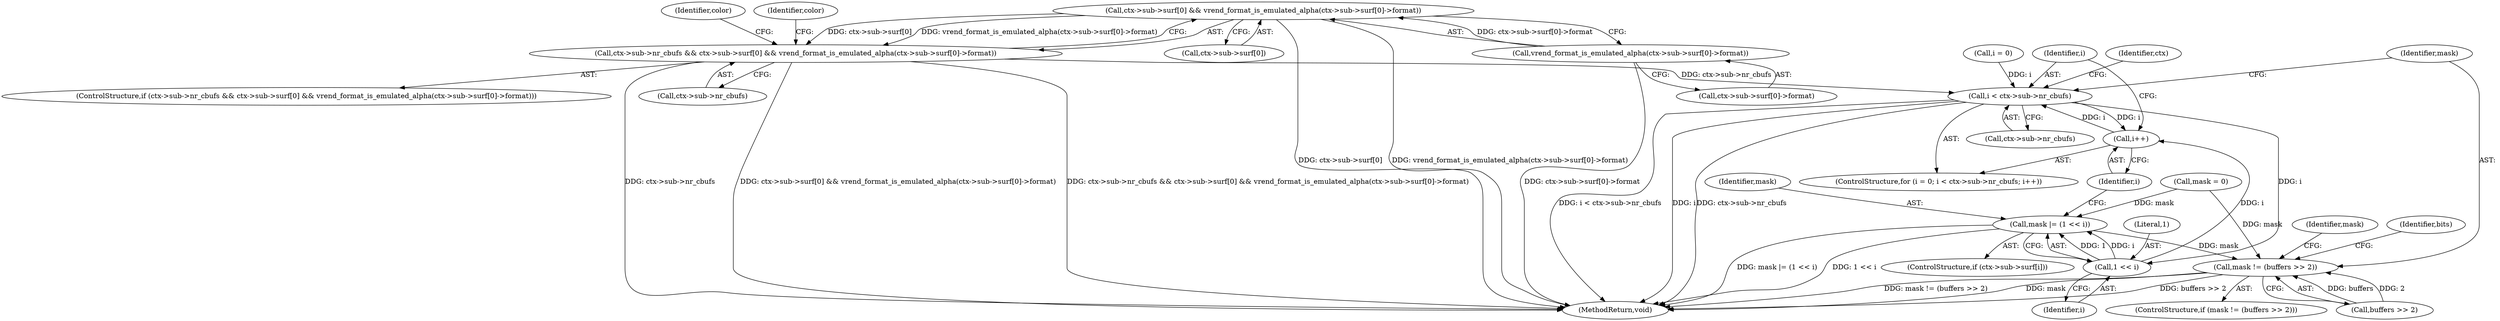 digraph "0_virglrenderer_48f67f60967f963b698ec8df57ec6912a43d6282@array" {
"1000171" [label="(Call,ctx->sub->surf[0] && vrend_format_is_emulated_alpha(ctx->sub->surf[0]->format))"];
"1000179" [label="(Call,vrend_format_is_emulated_alpha(ctx->sub->surf[0]->format))"];
"1000165" [label="(Call,ctx->sub->nr_cbufs && ctx->sub->surf[0] && vrend_format_is_emulated_alpha(ctx->sub->surf[0]->format))"];
"1000251" [label="(Call,i < ctx->sub->nr_cbufs)"];
"1000258" [label="(Call,i++)"];
"1000271" [label="(Call,1 << i)"];
"1000269" [label="(Call,mask |= (1 << i))"];
"1000275" [label="(Call,mask != (buffers >> 2))"];
"1000261" [label="(ControlStructure,if (ctx->sub->surf[i]))"];
"1000275" [label="(Call,mask != (buffers >> 2))"];
"1000179" [label="(Call,vrend_format_is_emulated_alpha(ctx->sub->surf[0]->format))"];
"1000243" [label="(Call,mask = 0)"];
"1000269" [label="(Call,mask |= (1 << i))"];
"1000276" [label="(Identifier,mask)"];
"1000172" [label="(Call,ctx->sub->surf[0])"];
"1000375" [label="(MethodReturn,void)"];
"1000251" [label="(Call,i < ctx->sub->nr_cbufs)"];
"1000171" [label="(Call,ctx->sub->surf[0] && vrend_format_is_emulated_alpha(ctx->sub->surf[0]->format))"];
"1000272" [label="(Literal,1)"];
"1000165" [label="(Call,ctx->sub->nr_cbufs && ctx->sub->surf[0] && vrend_format_is_emulated_alpha(ctx->sub->surf[0]->format))"];
"1000166" [label="(Call,ctx->sub->nr_cbufs)"];
"1000247" [label="(ControlStructure,for (i = 0; i < ctx->sub->nr_cbufs; i++))"];
"1000259" [label="(Identifier,i)"];
"1000271" [label="(Call,1 << i)"];
"1000265" [label="(Identifier,ctx)"];
"1000282" [label="(Identifier,mask)"];
"1000253" [label="(Call,ctx->sub->nr_cbufs)"];
"1000277" [label="(Call,buffers >> 2)"];
"1000338" [label="(Identifier,bits)"];
"1000164" [label="(ControlStructure,if (ctx->sub->nr_cbufs && ctx->sub->surf[0] && vrend_format_is_emulated_alpha(ctx->sub->surf[0]->format)))"];
"1000258" [label="(Call,i++)"];
"1000180" [label="(Call,ctx->sub->surf[0]->format)"];
"1000248" [label="(Call,i = 0)"];
"1000252" [label="(Identifier,i)"];
"1000273" [label="(Identifier,i)"];
"1000193" [label="(Identifier,color)"];
"1000204" [label="(Identifier,color)"];
"1000274" [label="(ControlStructure,if (mask != (buffers >> 2)))"];
"1000270" [label="(Identifier,mask)"];
"1000171" -> "1000165"  [label="AST: "];
"1000171" -> "1000172"  [label="CFG: "];
"1000171" -> "1000179"  [label="CFG: "];
"1000172" -> "1000171"  [label="AST: "];
"1000179" -> "1000171"  [label="AST: "];
"1000165" -> "1000171"  [label="CFG: "];
"1000171" -> "1000375"  [label="DDG: ctx->sub->surf[0]"];
"1000171" -> "1000375"  [label="DDG: vrend_format_is_emulated_alpha(ctx->sub->surf[0]->format)"];
"1000171" -> "1000165"  [label="DDG: ctx->sub->surf[0]"];
"1000171" -> "1000165"  [label="DDG: vrend_format_is_emulated_alpha(ctx->sub->surf[0]->format)"];
"1000179" -> "1000171"  [label="DDG: ctx->sub->surf[0]->format"];
"1000179" -> "1000180"  [label="CFG: "];
"1000180" -> "1000179"  [label="AST: "];
"1000179" -> "1000375"  [label="DDG: ctx->sub->surf[0]->format"];
"1000165" -> "1000164"  [label="AST: "];
"1000165" -> "1000166"  [label="CFG: "];
"1000166" -> "1000165"  [label="AST: "];
"1000193" -> "1000165"  [label="CFG: "];
"1000204" -> "1000165"  [label="CFG: "];
"1000165" -> "1000375"  [label="DDG: ctx->sub->nr_cbufs"];
"1000165" -> "1000375"  [label="DDG: ctx->sub->surf[0] && vrend_format_is_emulated_alpha(ctx->sub->surf[0]->format)"];
"1000165" -> "1000375"  [label="DDG: ctx->sub->nr_cbufs && ctx->sub->surf[0] && vrend_format_is_emulated_alpha(ctx->sub->surf[0]->format)"];
"1000165" -> "1000251"  [label="DDG: ctx->sub->nr_cbufs"];
"1000251" -> "1000247"  [label="AST: "];
"1000251" -> "1000253"  [label="CFG: "];
"1000252" -> "1000251"  [label="AST: "];
"1000253" -> "1000251"  [label="AST: "];
"1000265" -> "1000251"  [label="CFG: "];
"1000276" -> "1000251"  [label="CFG: "];
"1000251" -> "1000375"  [label="DDG: i < ctx->sub->nr_cbufs"];
"1000251" -> "1000375"  [label="DDG: ctx->sub->nr_cbufs"];
"1000251" -> "1000375"  [label="DDG: i"];
"1000258" -> "1000251"  [label="DDG: i"];
"1000248" -> "1000251"  [label="DDG: i"];
"1000251" -> "1000258"  [label="DDG: i"];
"1000251" -> "1000271"  [label="DDG: i"];
"1000258" -> "1000247"  [label="AST: "];
"1000258" -> "1000259"  [label="CFG: "];
"1000259" -> "1000258"  [label="AST: "];
"1000252" -> "1000258"  [label="CFG: "];
"1000271" -> "1000258"  [label="DDG: i"];
"1000271" -> "1000269"  [label="AST: "];
"1000271" -> "1000273"  [label="CFG: "];
"1000272" -> "1000271"  [label="AST: "];
"1000273" -> "1000271"  [label="AST: "];
"1000269" -> "1000271"  [label="CFG: "];
"1000271" -> "1000269"  [label="DDG: 1"];
"1000271" -> "1000269"  [label="DDG: i"];
"1000269" -> "1000261"  [label="AST: "];
"1000270" -> "1000269"  [label="AST: "];
"1000259" -> "1000269"  [label="CFG: "];
"1000269" -> "1000375"  [label="DDG: mask |= (1 << i)"];
"1000269" -> "1000375"  [label="DDG: 1 << i"];
"1000243" -> "1000269"  [label="DDG: mask"];
"1000269" -> "1000275"  [label="DDG: mask"];
"1000275" -> "1000274"  [label="AST: "];
"1000275" -> "1000277"  [label="CFG: "];
"1000276" -> "1000275"  [label="AST: "];
"1000277" -> "1000275"  [label="AST: "];
"1000282" -> "1000275"  [label="CFG: "];
"1000338" -> "1000275"  [label="CFG: "];
"1000275" -> "1000375"  [label="DDG: mask != (buffers >> 2)"];
"1000275" -> "1000375"  [label="DDG: mask"];
"1000275" -> "1000375"  [label="DDG: buffers >> 2"];
"1000243" -> "1000275"  [label="DDG: mask"];
"1000277" -> "1000275"  [label="DDG: buffers"];
"1000277" -> "1000275"  [label="DDG: 2"];
}
